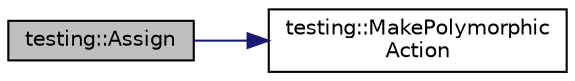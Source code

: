 digraph "testing::Assign"
{
 // LATEX_PDF_SIZE
  bgcolor="transparent";
  edge [fontname="Helvetica",fontsize="10",labelfontname="Helvetica",labelfontsize="10"];
  node [fontname="Helvetica",fontsize="10",shape=record];
  rankdir="LR";
  Node1 [label="testing::Assign",height=0.2,width=0.4,color="black", fillcolor="grey75", style="filled", fontcolor="black",tooltip=" "];
  Node1 -> Node2 [color="midnightblue",fontsize="10",style="solid",fontname="Helvetica"];
  Node2 [label="testing::MakePolymorphic\lAction",height=0.2,width=0.4,color="black",URL="$namespacetesting.html#a36bd06c5ea972c6df0bd9f40a7a94c65",tooltip=" "];
}
